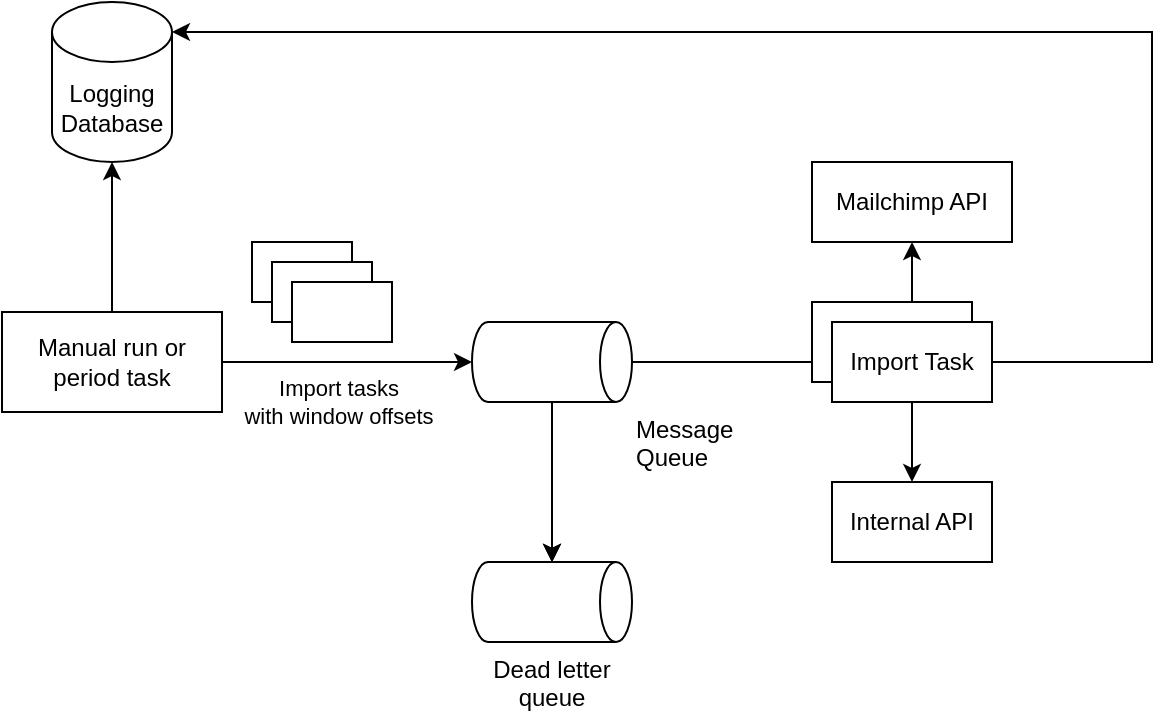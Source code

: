 <mxfile version="21.0.6" type="device"><diagram name="Página-1" id="oBlFdc9PLDxFVssUA9T4"><mxGraphModel dx="1220" dy="1157" grid="1" gridSize="10" guides="1" tooltips="1" connect="1" arrows="1" fold="1" page="1" pageScale="1" pageWidth="827" pageHeight="1169" math="0" shadow="0"><root><mxCell id="0"/><mxCell id="1" parent="0"/><mxCell id="FLjbPG4lxzhFe33_3_Hp-16" value="" style="edgeStyle=orthogonalEdgeStyle;rounded=0;orthogonalLoop=1;jettySize=auto;html=1;" parent="1" source="FLjbPG4lxzhFe33_3_Hp-1" target="FLjbPG4lxzhFe33_3_Hp-10" edge="1"><mxGeometry relative="1" as="geometry"/></mxCell><mxCell id="FLjbPG4lxzhFe33_3_Hp-24" value="" style="edgeStyle=orthogonalEdgeStyle;rounded=0;orthogonalLoop=1;jettySize=auto;html=1;" parent="1" source="FLjbPG4lxzhFe33_3_Hp-1" target="FLjbPG4lxzhFe33_3_Hp-23" edge="1"><mxGeometry relative="1" as="geometry"/></mxCell><mxCell id="FLjbPG4lxzhFe33_3_Hp-26" value="" style="edgeStyle=orthogonalEdgeStyle;rounded=0;orthogonalLoop=1;jettySize=auto;html=1;" parent="1" source="FLjbPG4lxzhFe33_3_Hp-1" target="FLjbPG4lxzhFe33_3_Hp-23" edge="1"><mxGeometry relative="1" as="geometry"/></mxCell><mxCell id="FLjbPG4lxzhFe33_3_Hp-27" value="" style="edgeStyle=orthogonalEdgeStyle;rounded=0;orthogonalLoop=1;jettySize=auto;html=1;" parent="1" source="FLjbPG4lxzhFe33_3_Hp-1" target="FLjbPG4lxzhFe33_3_Hp-23" edge="1"><mxGeometry relative="1" as="geometry"/></mxCell><mxCell id="FLjbPG4lxzhFe33_3_Hp-1" value="Message Queue" style="shape=cylinder3;whiteSpace=wrap;html=1;boundedLbl=1;backgroundOutline=1;size=8;rotation=0;direction=south;labelPosition=right;verticalLabelPosition=bottom;align=left;verticalAlign=top;" parent="1" vertex="1"><mxGeometry x="340" y="440" width="80" height="40" as="geometry"/></mxCell><mxCell id="FLjbPG4lxzhFe33_3_Hp-2" value="Logging Database" style="shape=cylinder3;whiteSpace=wrap;html=1;boundedLbl=1;backgroundOutline=1;size=15;" parent="1" vertex="1"><mxGeometry x="130" y="280" width="60" height="80" as="geometry"/></mxCell><mxCell id="FLjbPG4lxzhFe33_3_Hp-5" value="" style="edgeStyle=orthogonalEdgeStyle;rounded=0;orthogonalLoop=1;jettySize=auto;html=1;entryX=0.5;entryY=1;entryDx=0;entryDy=0;entryPerimeter=0;" parent="1" source="FLjbPG4lxzhFe33_3_Hp-3" target="FLjbPG4lxzhFe33_3_Hp-1" edge="1"><mxGeometry relative="1" as="geometry"><mxPoint x="280" y="460" as="targetPoint"/></mxGeometry></mxCell><mxCell id="FLjbPG4lxzhFe33_3_Hp-9" value="&lt;div&gt;Import tasks &lt;br&gt;&lt;/div&gt;&lt;div&gt;with window offsets&lt;/div&gt;" style="edgeLabel;html=1;align=center;verticalAlign=middle;resizable=0;points=[];" parent="FLjbPG4lxzhFe33_3_Hp-5" vertex="1" connectable="0"><mxGeometry x="-0.071" y="-3" relative="1" as="geometry"><mxPoint y="17" as="offset"/></mxGeometry></mxCell><mxCell id="FLjbPG4lxzhFe33_3_Hp-18" value="" style="edgeStyle=orthogonalEdgeStyle;rounded=0;orthogonalLoop=1;jettySize=auto;html=1;" parent="1" source="FLjbPG4lxzhFe33_3_Hp-3" target="FLjbPG4lxzhFe33_3_Hp-2" edge="1"><mxGeometry relative="1" as="geometry"/></mxCell><mxCell id="FLjbPG4lxzhFe33_3_Hp-3" value="Manual run or period task" style="rounded=0;whiteSpace=wrap;html=1;" parent="1" vertex="1"><mxGeometry x="105" y="435" width="110" height="50" as="geometry"/></mxCell><mxCell id="FLjbPG4lxzhFe33_3_Hp-6" value="" style="rounded=0;whiteSpace=wrap;html=1;" parent="1" vertex="1"><mxGeometry x="230" y="400" width="50" height="30" as="geometry"/></mxCell><mxCell id="FLjbPG4lxzhFe33_3_Hp-7" value="" style="rounded=0;whiteSpace=wrap;html=1;" parent="1" vertex="1"><mxGeometry x="240" y="410" width="50" height="30" as="geometry"/></mxCell><mxCell id="FLjbPG4lxzhFe33_3_Hp-8" value="" style="rounded=0;whiteSpace=wrap;html=1;" parent="1" vertex="1"><mxGeometry x="250" y="420" width="50" height="30" as="geometry"/></mxCell><mxCell id="FLjbPG4lxzhFe33_3_Hp-13" value="" style="edgeStyle=orthogonalEdgeStyle;rounded=0;orthogonalLoop=1;jettySize=auto;html=1;" parent="1" source="FLjbPG4lxzhFe33_3_Hp-10" target="FLjbPG4lxzhFe33_3_Hp-12" edge="1"><mxGeometry relative="1" as="geometry"/></mxCell><mxCell id="FLjbPG4lxzhFe33_3_Hp-15" value="" style="edgeStyle=orthogonalEdgeStyle;rounded=0;orthogonalLoop=1;jettySize=auto;html=1;" parent="1" source="FLjbPG4lxzhFe33_3_Hp-10" target="FLjbPG4lxzhFe33_3_Hp-14" edge="1"><mxGeometry relative="1" as="geometry"/></mxCell><mxCell id="FLjbPG4lxzhFe33_3_Hp-20" value="" style="edgeStyle=orthogonalEdgeStyle;rounded=0;orthogonalLoop=1;jettySize=auto;html=1;entryX=1;entryY=0;entryDx=0;entryDy=15;entryPerimeter=0;" parent="1" source="FLjbPG4lxzhFe33_3_Hp-10" target="FLjbPG4lxzhFe33_3_Hp-2" edge="1"><mxGeometry relative="1" as="geometry"><mxPoint x="680" y="460" as="targetPoint"/><Array as="points"><mxPoint x="680" y="460"/><mxPoint x="680" y="295"/></Array></mxGeometry></mxCell><mxCell id="FLjbPG4lxzhFe33_3_Hp-12" value="Mailchimp API" style="rounded=0;whiteSpace=wrap;html=1;" parent="1" vertex="1"><mxGeometry x="510" y="360" width="100" height="40" as="geometry"/></mxCell><mxCell id="FLjbPG4lxzhFe33_3_Hp-14" value="Internal API" style="rounded=0;whiteSpace=wrap;html=1;" parent="1" vertex="1"><mxGeometry x="520" y="520" width="80" height="40" as="geometry"/></mxCell><mxCell id="FLjbPG4lxzhFe33_3_Hp-21" value="Import Task" style="rounded=0;whiteSpace=wrap;html=1;" parent="1" vertex="1"><mxGeometry x="510" y="430" width="80" height="40" as="geometry"/></mxCell><mxCell id="FLjbPG4lxzhFe33_3_Hp-10" value="Import Task" style="rounded=0;whiteSpace=wrap;html=1;" parent="1" vertex="1"><mxGeometry x="520" y="440" width="80" height="40" as="geometry"/></mxCell><mxCell id="FLjbPG4lxzhFe33_3_Hp-23" value="Dead letter queue" style="shape=cylinder3;whiteSpace=wrap;html=1;boundedLbl=1;backgroundOutline=1;size=8;rotation=0;direction=south;labelPosition=center;verticalLabelPosition=bottom;align=center;verticalAlign=top;" parent="1" vertex="1"><mxGeometry x="340" y="560" width="80" height="40" as="geometry"/></mxCell></root></mxGraphModel></diagram></mxfile>